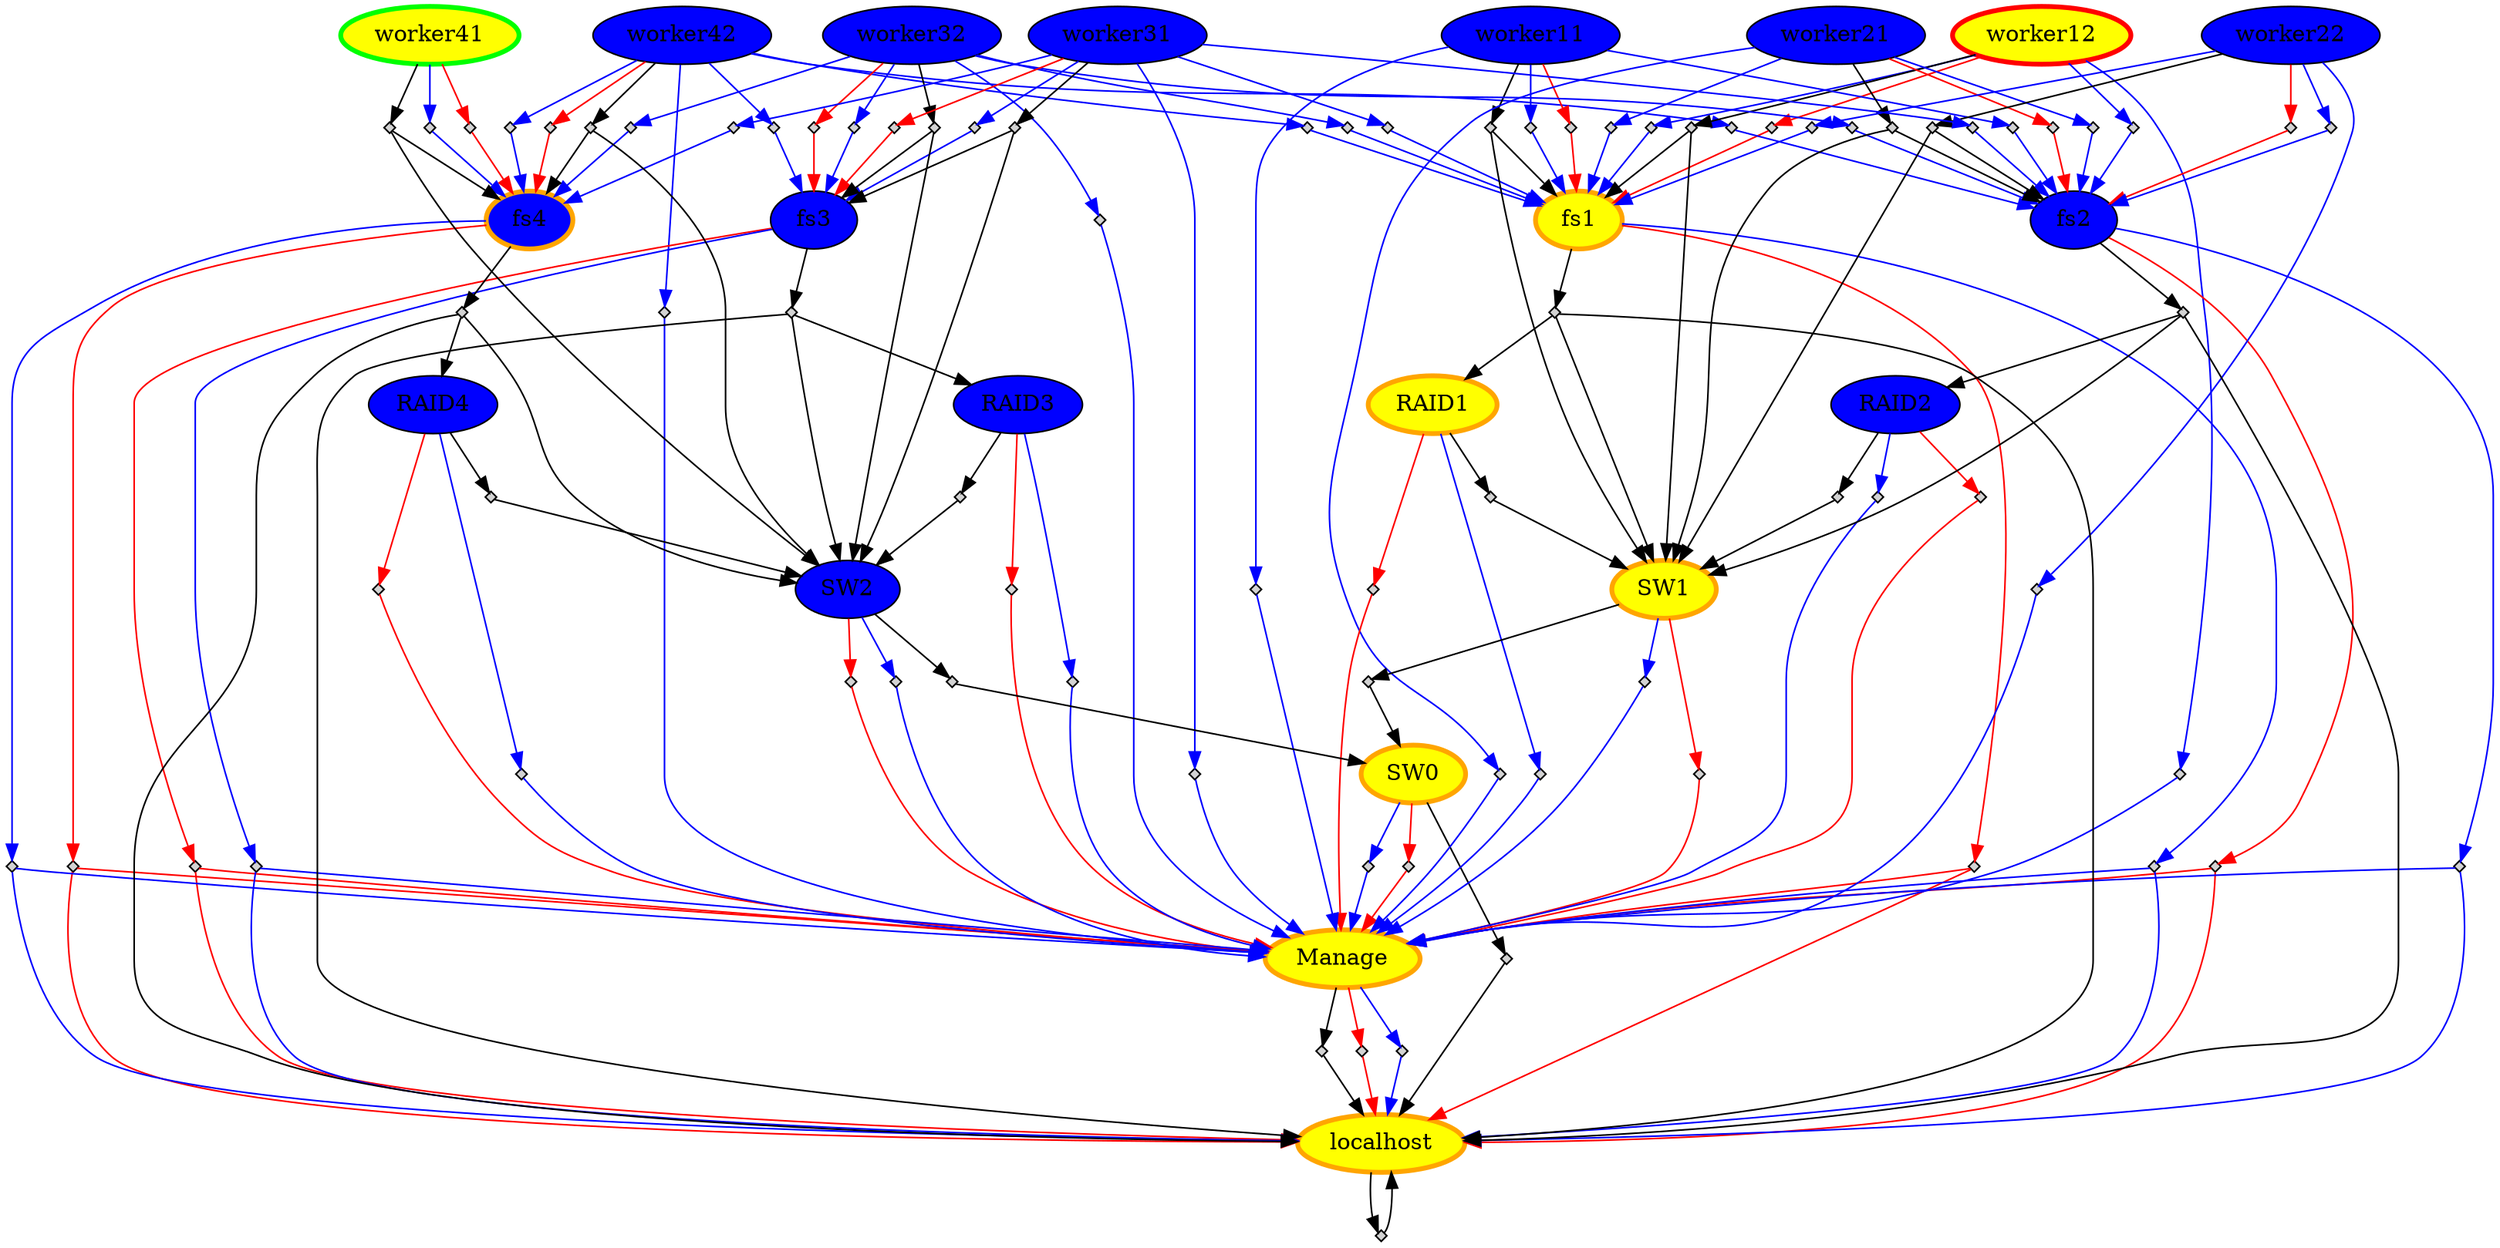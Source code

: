 digraph CN { 
"worker42" [style="filled"	 color=black, fillcolor= blue] ;
"worker41" [style="filled"	 color=green, penwidth=3, fillcolor= yellow] ;
"worker12" [style="filled"	 color=red, penwidth=3, fillcolor= yellow] ;
"worker11" [style="filled"	 color=black, fillcolor= blue] ;
"SW0" [style="filled"	 color=orange, penwidth=3, fillcolor= yellow] ;
"fs1" [style="filled"	 color=orange, penwidth=3, fillcolor= yellow] ;
"Manage" [style="filled"	 color=orange, penwidth=3, fillcolor= yellow] ;
"worker21" [style="filled"	 color=black, fillcolor= blue] ;
"RAID4" [style="filled"	 color=black, fillcolor= blue] ;
"fs2" [style="filled"	 color=black, fillcolor= blue] ;
"fs3" [style="filled"	 color=black, fillcolor= blue] ;
"RAID1" [style="filled"	 color=orange, penwidth=3, fillcolor= yellow] ;
"worker22" [style="filled"	 color=black, fillcolor= blue] ;
"RAID3" [style="filled"	 color=black, fillcolor= blue] ;
"RAID2" [style="filled"	 color=black, fillcolor= blue] ;
"SW1" [style="filled"	 color=orange, penwidth=3, fillcolor= yellow] ;
"fs4" [style="filled"	 color=orange, penwidth=3, fillcolor= blue] ;
"SW2" [style="filled"	 color=black, fillcolor= blue] ;
"worker32" [style="filled"	 color=black, fillcolor= blue] ;
"worker31" [style="filled"	 color=black, fillcolor= blue] ;
"localhost" [style="filled"	 color=orange, penwidth=3, fillcolor= yellow] ;
"worker42" -> "OR:ON:worker420" [color=red];
"OR:ON:worker420" [shape=diamond, style=filled, label="", height=.1, width=.1];
   "OR:ON:worker420" -> "fs4" [color=red];
"worker41" -> "OR:ON:worker410" [color=red];
"OR:ON:worker410" [shape=diamond, style=filled, label="", height=.1, width=.1];
   "OR:ON:worker410" -> "fs4" [color=red];
"worker12" -> "OR:ON:worker120" [color=red];
"OR:ON:worker120" [shape=diamond, style=filled, label="", height=.1, width=.1];
   "OR:ON:worker120" -> "fs1" [color=red];
"worker11" -> "OR:ON:worker110" [color=red];
"OR:ON:worker110" [shape=diamond, style=filled, label="", height=.1, width=.1];
   "OR:ON:worker110" -> "fs1" [color=red];
"SW0" -> "OR:ON:SW00" [color=red];
"OR:ON:SW00" [shape=diamond, style=filled, label="", height=.1, width=.1];
   "OR:ON:SW00" -> "Manage" [color=red];
"fs1" -> "OR:ON:fs10" [color=red];
"OR:ON:fs10" [shape=diamond, style=filled, label="", height=.1, width=.1];
   "OR:ON:fs10" -> "localhost" [color=red];
"OR:ON:fs10" -> "Manage" [color=red];
"Manage" -> "OR:ON:Manage0" [color=red];
"OR:ON:Manage0" [shape=diamond, style=filled, label="", height=.1, width=.1];
   "OR:ON:Manage0" -> "localhost" [color=red];
"worker21" -> "OR:ON:worker210" [color=red];
"OR:ON:worker210" [shape=diamond, style=filled, label="", height=.1, width=.1];
   "OR:ON:worker210" -> "fs2" [color=red];
"RAID4" -> "OR:ON:RAID40" [color=red];
"OR:ON:RAID40" [shape=diamond, style=filled, label="", height=.1, width=.1];
   "OR:ON:RAID40" -> "Manage" [color=red];
"fs2" -> "OR:ON:fs20" [color=red];
"OR:ON:fs20" [shape=diamond, style=filled, label="", height=.1, width=.1];
   "OR:ON:fs20" -> "localhost" [color=red];
"OR:ON:fs20" -> "Manage" [color=red];
"fs3" -> "OR:ON:fs30" [color=red];
"OR:ON:fs30" [shape=diamond, style=filled, label="", height=.1, width=.1];
   "OR:ON:fs30" -> "localhost" [color=red];
"OR:ON:fs30" -> "Manage" [color=red];
"RAID1" -> "OR:ON:RAID10" [color=red];
"OR:ON:RAID10" [shape=diamond, style=filled, label="", height=.1, width=.1];
   "OR:ON:RAID10" -> "Manage" [color=red];
"worker22" -> "OR:ON:worker220" [color=red];
"OR:ON:worker220" [shape=diamond, style=filled, label="", height=.1, width=.1];
   "OR:ON:worker220" -> "fs2" [color=red];
"RAID3" -> "OR:ON:RAID30" [color=red];
"OR:ON:RAID30" [shape=diamond, style=filled, label="", height=.1, width=.1];
   "OR:ON:RAID30" -> "Manage" [color=red];
"RAID2" -> "OR:ON:RAID20" [color=red];
"OR:ON:RAID20" [shape=diamond, style=filled, label="", height=.1, width=.1];
   "OR:ON:RAID20" -> "Manage" [color=red];
"SW1" -> "OR:ON:SW10" [color=red];
"OR:ON:SW10" [shape=diamond, style=filled, label="", height=.1, width=.1];
   "OR:ON:SW10" -> "Manage" [color=red];
"fs4" -> "OR:ON:fs40" [color=red];
"OR:ON:fs40" [shape=diamond, style=filled, label="", height=.1, width=.1];
   "OR:ON:fs40" -> "localhost" [color=red];
"OR:ON:fs40" -> "Manage" [color=red];
"SW2" -> "OR:ON:SW20" [color=red];
"OR:ON:SW20" [shape=diamond, style=filled, label="", height=.1, width=.1];
   "OR:ON:SW20" -> "Manage" [color=red];
"worker32" -> "OR:ON:worker320" [color=red];
"OR:ON:worker320" [shape=diamond, style=filled, label="", height=.1, width=.1];
   "OR:ON:worker320" -> "fs3" [color=red];
"worker31" -> "OR:ON:worker310" [color=red];
"OR:ON:worker310" [shape=diamond, style=filled, label="", height=.1, width=.1];
   "OR:ON:worker310" -> "fs3" [color=red];
"worker42" -> "OR:OFF:worker420" [color=blue];
"OR:OFF:worker420" [shape=diamond, style=filled, label="", height=.1, width=.1];
   "OR:OFF:worker420" -> "fs1" [color=blue] ;
"worker42" -> "OR:OFF:worker421" [color=blue];
"OR:OFF:worker421" [shape=diamond, style=filled, label="", height=.1, width=.1];
   "OR:OFF:worker421" -> "fs2" [color=blue] ;
"worker42" -> "OR:OFF:worker422" [color=blue];
"OR:OFF:worker422" [shape=diamond, style=filled, label="", height=.1, width=.1];
   "OR:OFF:worker422" -> "fs3" [color=blue] ;
"worker42" -> "OR:OFF:worker423" [color=blue];
"OR:OFF:worker423" [shape=diamond, style=filled, label="", height=.1, width=.1];
   "OR:OFF:worker423" -> "fs4" [color=blue] ;
"worker42" -> "OR:OFF:worker424" [color=blue];
"OR:OFF:worker424" [shape=diamond, style=filled, label="", height=.1, width=.1];
   "OR:OFF:worker424" -> "Manage" [color=blue] ;
"worker41" -> "OR:OFF:worker410" [color=blue];
"OR:OFF:worker410" [shape=diamond, style=filled, label="", height=.1, width=.1];
   "OR:OFF:worker410" -> "fs4" [color=blue] ;
"worker12" -> "OR:OFF:worker120" [color=blue];
"OR:OFF:worker120" [shape=diamond, style=filled, label="", height=.1, width=.1];
   "OR:OFF:worker120" -> "fs1" [color=blue] ;
"worker12" -> "OR:OFF:worker121" [color=blue];
"OR:OFF:worker121" [shape=diamond, style=filled, label="", height=.1, width=.1];
   "OR:OFF:worker121" -> "fs2" [color=blue] ;
"worker12" -> "OR:OFF:worker122" [color=blue];
"OR:OFF:worker122" [shape=diamond, style=filled, label="", height=.1, width=.1];
   "OR:OFF:worker122" -> "Manage" [color=blue] ;
"worker11" -> "OR:OFF:worker110" [color=blue];
"OR:OFF:worker110" [shape=diamond, style=filled, label="", height=.1, width=.1];
   "OR:OFF:worker110" -> "fs1" [color=blue] ;
"worker11" -> "OR:OFF:worker111" [color=blue];
"OR:OFF:worker111" [shape=diamond, style=filled, label="", height=.1, width=.1];
   "OR:OFF:worker111" -> "fs2" [color=blue] ;
"worker11" -> "OR:OFF:worker112" [color=blue];
"OR:OFF:worker112" [shape=diamond, style=filled, label="", height=.1, width=.1];
   "OR:OFF:worker112" -> "Manage" [color=blue] ;
"SW0" -> "OR:OFF:SW00" [color=blue];
"OR:OFF:SW00" [shape=diamond, style=filled, label="", height=.1, width=.1];
   "OR:OFF:SW00" -> "Manage" [color=blue] ;
"fs1" -> "OR:OFF:fs10" [color=blue];
"OR:OFF:fs10" [shape=diamond, style=filled, label="", height=.1, width=.1];
   "OR:OFF:fs10" -> "localhost" [color=blue] ;
"OR:OFF:fs10" -> "Manage" [color=blue] ;
"Manage" -> "OR:OFF:Manage0" [color=blue];
"OR:OFF:Manage0" [shape=diamond, style=filled, label="", height=.1, width=.1];
   "OR:OFF:Manage0" -> "localhost" [color=blue] ;
"worker21" -> "OR:OFF:worker210" [color=blue];
"OR:OFF:worker210" [shape=diamond, style=filled, label="", height=.1, width=.1];
   "OR:OFF:worker210" -> "fs1" [color=blue] ;
"worker21" -> "OR:OFF:worker211" [color=blue];
"OR:OFF:worker211" [shape=diamond, style=filled, label="", height=.1, width=.1];
   "OR:OFF:worker211" -> "fs2" [color=blue] ;
"worker21" -> "OR:OFF:worker212" [color=blue];
"OR:OFF:worker212" [shape=diamond, style=filled, label="", height=.1, width=.1];
   "OR:OFF:worker212" -> "Manage" [color=blue] ;
"RAID4" -> "OR:OFF:RAID40" [color=blue];
"OR:OFF:RAID40" [shape=diamond, style=filled, label="", height=.1, width=.1];
   "OR:OFF:RAID40" -> "Manage" [color=blue] ;
"fs2" -> "OR:OFF:fs20" [color=blue];
"OR:OFF:fs20" [shape=diamond, style=filled, label="", height=.1, width=.1];
   "OR:OFF:fs20" -> "localhost" [color=blue] ;
"OR:OFF:fs20" -> "Manage" [color=blue] ;
"fs3" -> "OR:OFF:fs30" [color=blue];
"OR:OFF:fs30" [shape=diamond, style=filled, label="", height=.1, width=.1];
   "OR:OFF:fs30" -> "localhost" [color=blue] ;
"OR:OFF:fs30" -> "Manage" [color=blue] ;
"RAID1" -> "OR:OFF:RAID10" [color=blue];
"OR:OFF:RAID10" [shape=diamond, style=filled, label="", height=.1, width=.1];
   "OR:OFF:RAID10" -> "Manage" [color=blue] ;
"worker22" -> "OR:OFF:worker220" [color=blue];
"OR:OFF:worker220" [shape=diamond, style=filled, label="", height=.1, width=.1];
   "OR:OFF:worker220" -> "fs1" [color=blue] ;
"worker22" -> "OR:OFF:worker221" [color=blue];
"OR:OFF:worker221" [shape=diamond, style=filled, label="", height=.1, width=.1];
   "OR:OFF:worker221" -> "fs2" [color=blue] ;
"worker22" -> "OR:OFF:worker222" [color=blue];
"OR:OFF:worker222" [shape=diamond, style=filled, label="", height=.1, width=.1];
   "OR:OFF:worker222" -> "Manage" [color=blue] ;
"RAID3" -> "OR:OFF:RAID30" [color=blue];
"OR:OFF:RAID30" [shape=diamond, style=filled, label="", height=.1, width=.1];
   "OR:OFF:RAID30" -> "Manage" [color=blue] ;
"RAID2" -> "OR:OFF:RAID20" [color=blue];
"OR:OFF:RAID20" [shape=diamond, style=filled, label="", height=.1, width=.1];
   "OR:OFF:RAID20" -> "Manage" [color=blue] ;
"SW1" -> "OR:OFF:SW10" [color=blue];
"OR:OFF:SW10" [shape=diamond, style=filled, label="", height=.1, width=.1];
   "OR:OFF:SW10" -> "Manage" [color=blue] ;
"fs4" -> "OR:OFF:fs40" [color=blue];
"OR:OFF:fs40" [shape=diamond, style=filled, label="", height=.1, width=.1];
   "OR:OFF:fs40" -> "localhost" [color=blue] ;
"OR:OFF:fs40" -> "Manage" [color=blue] ;
"SW2" -> "OR:OFF:SW20" [color=blue];
"OR:OFF:SW20" [shape=diamond, style=filled, label="", height=.1, width=.1];
   "OR:OFF:SW20" -> "Manage" [color=blue] ;
"worker32" -> "OR:OFF:worker320" [color=blue];
"OR:OFF:worker320" [shape=diamond, style=filled, label="", height=.1, width=.1];
   "OR:OFF:worker320" -> "fs1" [color=blue] ;
"worker32" -> "OR:OFF:worker321" [color=blue];
"OR:OFF:worker321" [shape=diamond, style=filled, label="", height=.1, width=.1];
   "OR:OFF:worker321" -> "fs2" [color=blue] ;
"worker32" -> "OR:OFF:worker322" [color=blue];
"OR:OFF:worker322" [shape=diamond, style=filled, label="", height=.1, width=.1];
   "OR:OFF:worker322" -> "fs3" [color=blue] ;
"worker32" -> "OR:OFF:worker323" [color=blue];
"OR:OFF:worker323" [shape=diamond, style=filled, label="", height=.1, width=.1];
   "OR:OFF:worker323" -> "fs4" [color=blue] ;
"worker32" -> "OR:OFF:worker324" [color=blue];
"OR:OFF:worker324" [shape=diamond, style=filled, label="", height=.1, width=.1];
   "OR:OFF:worker324" -> "Manage" [color=blue] ;
"worker31" -> "OR:OFF:worker310" [color=blue];
"OR:OFF:worker310" [shape=diamond, style=filled, label="", height=.1, width=.1];
   "OR:OFF:worker310" -> "fs1" [color=blue] ;
"worker31" -> "OR:OFF:worker311" [color=blue];
"OR:OFF:worker311" [shape=diamond, style=filled, label="", height=.1, width=.1];
   "OR:OFF:worker311" -> "fs2" [color=blue] ;
"worker31" -> "OR:OFF:worker312" [color=blue];
"OR:OFF:worker312" [shape=diamond, style=filled, label="", height=.1, width=.1];
   "OR:OFF:worker312" -> "fs3" [color=blue] ;
"worker31" -> "OR:OFF:worker313" [color=blue];
"OR:OFF:worker313" [shape=diamond, style=filled, label="", height=.1, width=.1];
   "OR:OFF:worker313" -> "fs4" [color=blue] ;
"worker31" -> "OR:OFF:worker314" [color=blue];
"OR:OFF:worker314" [shape=diamond, style=filled, label="", height=.1, width=.1];
   "OR:OFF:worker314" -> "Manage" [color=blue] ;
"worker42" -> "OR:RUN:worker420";
"OR:RUN:worker420" [shape=diamond, style=filled, label="", height=.1, width=.1];
   "OR:RUN:worker420" -> "fs4";
"OR:RUN:worker420" -> "SW2";
"worker41" -> "OR:RUN:worker410";
"OR:RUN:worker410" [shape=diamond, style=filled, label="", height=.1, width=.1];
   "OR:RUN:worker410" -> "fs4";
"OR:RUN:worker410" -> "SW2";
"worker12" -> "OR:RUN:worker120";
"OR:RUN:worker120" [shape=diamond, style=filled, label="", height=.1, width=.1];
   "OR:RUN:worker120" -> "fs1";
"OR:RUN:worker120" -> "SW1";
"worker11" -> "OR:RUN:worker110";
"OR:RUN:worker110" [shape=diamond, style=filled, label="", height=.1, width=.1];
   "OR:RUN:worker110" -> "fs1";
"OR:RUN:worker110" -> "SW1";
"SW0" -> "OR:RUN:SW00";
"OR:RUN:SW00" [shape=diamond, style=filled, label="", height=.1, width=.1];
   "OR:RUN:SW00" -> "localhost";
"fs1" -> "OR:RUN:fs10";
"OR:RUN:fs10" [shape=diamond, style=filled, label="", height=.1, width=.1];
   "OR:RUN:fs10" -> "localhost";
"OR:RUN:fs10" -> "RAID1";
"OR:RUN:fs10" -> "SW1";
"Manage" -> "OR:RUN:Manage0";
"OR:RUN:Manage0" [shape=diamond, style=filled, label="", height=.1, width=.1];
   "OR:RUN:Manage0" -> "localhost";
"worker21" -> "OR:RUN:worker210";
"OR:RUN:worker210" [shape=diamond, style=filled, label="", height=.1, width=.1];
   "OR:RUN:worker210" -> "fs2";
"OR:RUN:worker210" -> "SW1";
"RAID4" -> "OR:RUN:RAID40";
"OR:RUN:RAID40" [shape=diamond, style=filled, label="", height=.1, width=.1];
   "OR:RUN:RAID40" -> "SW2";
"fs2" -> "OR:RUN:fs20";
"OR:RUN:fs20" [shape=diamond, style=filled, label="", height=.1, width=.1];
   "OR:RUN:fs20" -> "localhost";
"OR:RUN:fs20" -> "RAID2";
"OR:RUN:fs20" -> "SW1";
"fs3" -> "OR:RUN:fs30";
"OR:RUN:fs30" [shape=diamond, style=filled, label="", height=.1, width=.1];
   "OR:RUN:fs30" -> "localhost";
"OR:RUN:fs30" -> "RAID3";
"OR:RUN:fs30" -> "SW2";
"RAID1" -> "OR:RUN:RAID10";
"OR:RUN:RAID10" [shape=diamond, style=filled, label="", height=.1, width=.1];
   "OR:RUN:RAID10" -> "SW1";
"worker22" -> "OR:RUN:worker220";
"OR:RUN:worker220" [shape=diamond, style=filled, label="", height=.1, width=.1];
   "OR:RUN:worker220" -> "fs2";
"OR:RUN:worker220" -> "SW1";
"RAID3" -> "OR:RUN:RAID30";
"OR:RUN:RAID30" [shape=diamond, style=filled, label="", height=.1, width=.1];
   "OR:RUN:RAID30" -> "SW2";
"RAID2" -> "OR:RUN:RAID20";
"OR:RUN:RAID20" [shape=diamond, style=filled, label="", height=.1, width=.1];
   "OR:RUN:RAID20" -> "SW1";
"SW1" -> "OR:RUN:SW10";
"OR:RUN:SW10" [shape=diamond, style=filled, label="", height=.1, width=.1];
   "OR:RUN:SW10" -> "SW0";
"fs4" -> "OR:RUN:fs40";
"OR:RUN:fs40" [shape=diamond, style=filled, label="", height=.1, width=.1];
   "OR:RUN:fs40" -> "localhost";
"OR:RUN:fs40" -> "RAID4";
"OR:RUN:fs40" -> "SW2";
"SW2" -> "OR:RUN:SW20";
"OR:RUN:SW20" [shape=diamond, style=filled, label="", height=.1, width=.1];
   "OR:RUN:SW20" -> "SW0";
"worker32" -> "OR:RUN:worker320";
"OR:RUN:worker320" [shape=diamond, style=filled, label="", height=.1, width=.1];
   "OR:RUN:worker320" -> "fs3";
"OR:RUN:worker320" -> "SW2";
"worker31" -> "OR:RUN:worker310";
"OR:RUN:worker310" [shape=diamond, style=filled, label="", height=.1, width=.1];
   "OR:RUN:worker310" -> "fs3";
"OR:RUN:worker310" -> "SW2";
"localhost" -> "OR:RUN:localhost0";
"OR:RUN:localhost0" [shape=diamond, style=filled, label="", height=.1, width=.1];
   "OR:RUN:localhost0" -> "localhost";
}
